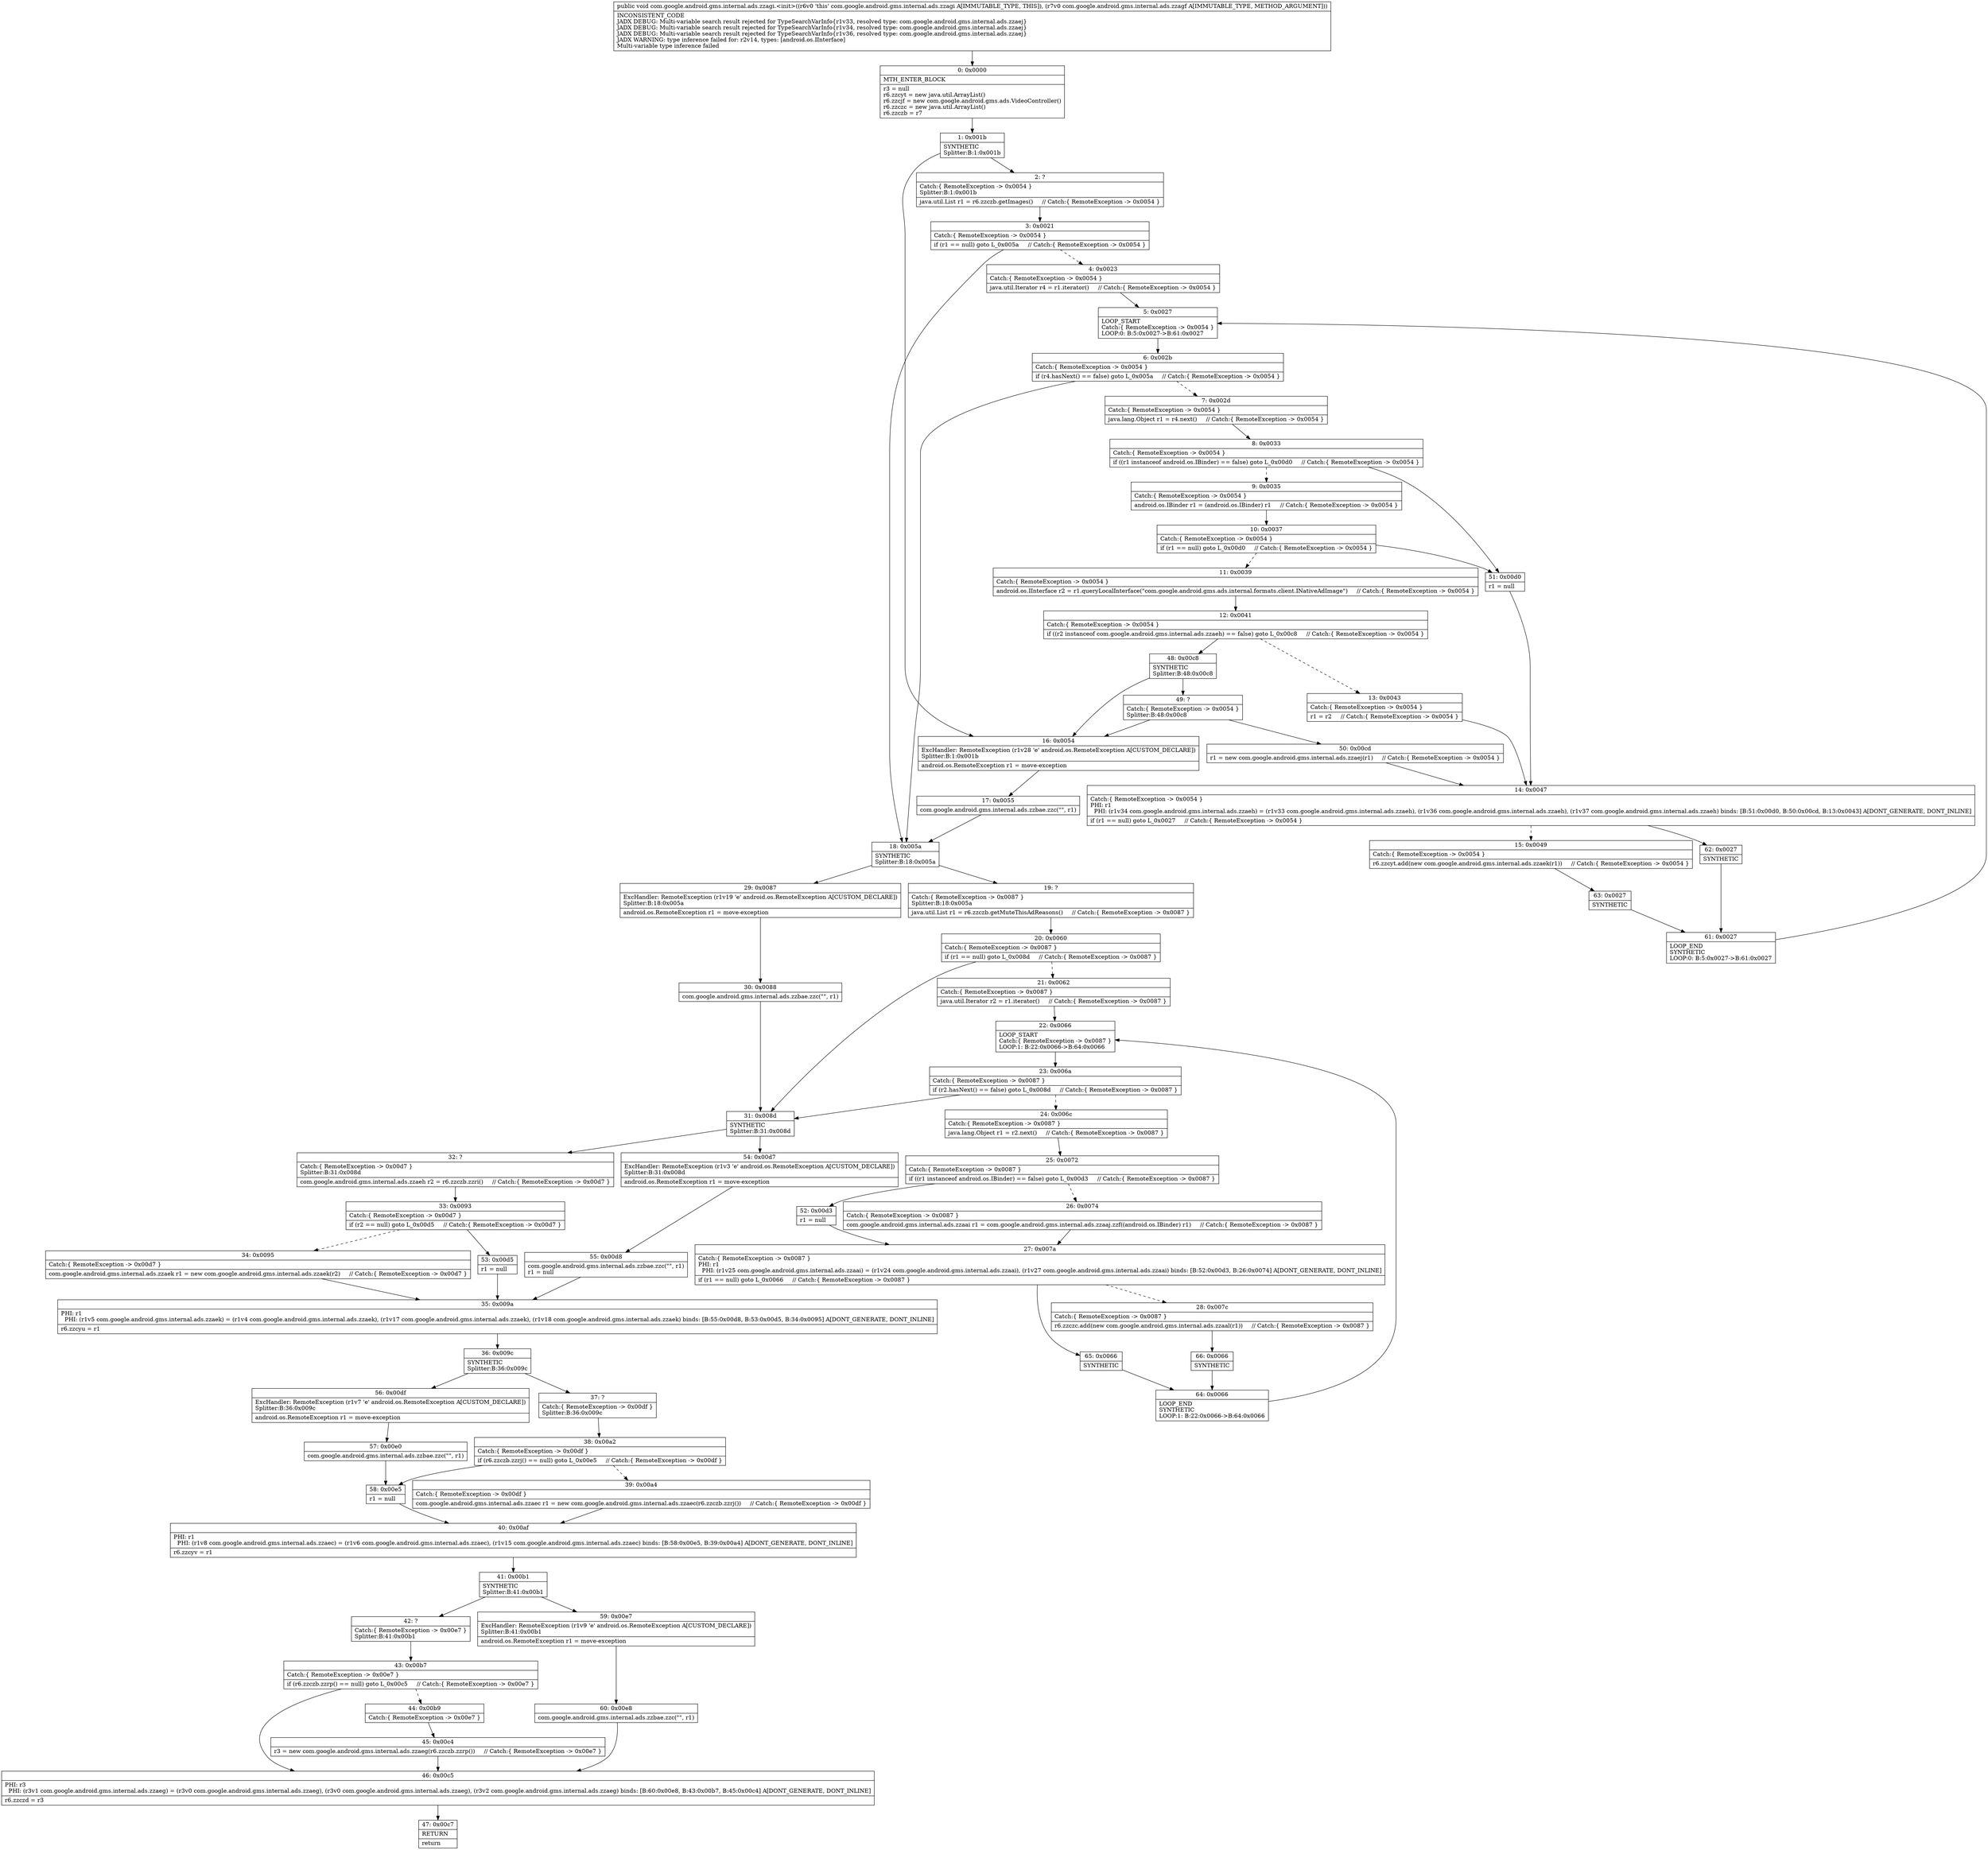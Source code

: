 digraph "CFG forcom.google.android.gms.internal.ads.zzagi.\<init\>(Lcom\/google\/android\/gms\/internal\/ads\/zzagf;)V" {
Node_0 [shape=record,label="{0\:\ 0x0000|MTH_ENTER_BLOCK\l|r3 = null\lr6.zzcyt = new java.util.ArrayList()\lr6.zzcjf = new com.google.android.gms.ads.VideoController()\lr6.zzczc = new java.util.ArrayList()\lr6.zzczb = r7\l}"];
Node_1 [shape=record,label="{1\:\ 0x001b|SYNTHETIC\lSplitter:B:1:0x001b\l}"];
Node_2 [shape=record,label="{2\:\ ?|Catch:\{ RemoteException \-\> 0x0054 \}\lSplitter:B:1:0x001b\l|java.util.List r1 = r6.zzczb.getImages()     \/\/ Catch:\{ RemoteException \-\> 0x0054 \}\l}"];
Node_3 [shape=record,label="{3\:\ 0x0021|Catch:\{ RemoteException \-\> 0x0054 \}\l|if (r1 == null) goto L_0x005a     \/\/ Catch:\{ RemoteException \-\> 0x0054 \}\l}"];
Node_4 [shape=record,label="{4\:\ 0x0023|Catch:\{ RemoteException \-\> 0x0054 \}\l|java.util.Iterator r4 = r1.iterator()     \/\/ Catch:\{ RemoteException \-\> 0x0054 \}\l}"];
Node_5 [shape=record,label="{5\:\ 0x0027|LOOP_START\lCatch:\{ RemoteException \-\> 0x0054 \}\lLOOP:0: B:5:0x0027\-\>B:61:0x0027\l}"];
Node_6 [shape=record,label="{6\:\ 0x002b|Catch:\{ RemoteException \-\> 0x0054 \}\l|if (r4.hasNext() == false) goto L_0x005a     \/\/ Catch:\{ RemoteException \-\> 0x0054 \}\l}"];
Node_7 [shape=record,label="{7\:\ 0x002d|Catch:\{ RemoteException \-\> 0x0054 \}\l|java.lang.Object r1 = r4.next()     \/\/ Catch:\{ RemoteException \-\> 0x0054 \}\l}"];
Node_8 [shape=record,label="{8\:\ 0x0033|Catch:\{ RemoteException \-\> 0x0054 \}\l|if ((r1 instanceof android.os.IBinder) == false) goto L_0x00d0     \/\/ Catch:\{ RemoteException \-\> 0x0054 \}\l}"];
Node_9 [shape=record,label="{9\:\ 0x0035|Catch:\{ RemoteException \-\> 0x0054 \}\l|android.os.IBinder r1 = (android.os.IBinder) r1     \/\/ Catch:\{ RemoteException \-\> 0x0054 \}\l}"];
Node_10 [shape=record,label="{10\:\ 0x0037|Catch:\{ RemoteException \-\> 0x0054 \}\l|if (r1 == null) goto L_0x00d0     \/\/ Catch:\{ RemoteException \-\> 0x0054 \}\l}"];
Node_11 [shape=record,label="{11\:\ 0x0039|Catch:\{ RemoteException \-\> 0x0054 \}\l|android.os.IInterface r2 = r1.queryLocalInterface(\"com.google.android.gms.ads.internal.formats.client.INativeAdImage\")     \/\/ Catch:\{ RemoteException \-\> 0x0054 \}\l}"];
Node_12 [shape=record,label="{12\:\ 0x0041|Catch:\{ RemoteException \-\> 0x0054 \}\l|if ((r2 instanceof com.google.android.gms.internal.ads.zzaeh) == false) goto L_0x00c8     \/\/ Catch:\{ RemoteException \-\> 0x0054 \}\l}"];
Node_13 [shape=record,label="{13\:\ 0x0043|Catch:\{ RemoteException \-\> 0x0054 \}\l|r1 = r2     \/\/ Catch:\{ RemoteException \-\> 0x0054 \}\l}"];
Node_14 [shape=record,label="{14\:\ 0x0047|Catch:\{ RemoteException \-\> 0x0054 \}\lPHI: r1 \l  PHI: (r1v34 com.google.android.gms.internal.ads.zzaeh) = (r1v33 com.google.android.gms.internal.ads.zzaeh), (r1v36 com.google.android.gms.internal.ads.zzaeh), (r1v37 com.google.android.gms.internal.ads.zzaeh) binds: [B:51:0x00d0, B:50:0x00cd, B:13:0x0043] A[DONT_GENERATE, DONT_INLINE]\l|if (r1 == null) goto L_0x0027     \/\/ Catch:\{ RemoteException \-\> 0x0054 \}\l}"];
Node_15 [shape=record,label="{15\:\ 0x0049|Catch:\{ RemoteException \-\> 0x0054 \}\l|r6.zzcyt.add(new com.google.android.gms.internal.ads.zzaek(r1))     \/\/ Catch:\{ RemoteException \-\> 0x0054 \}\l}"];
Node_16 [shape=record,label="{16\:\ 0x0054|ExcHandler: RemoteException (r1v28 'e' android.os.RemoteException A[CUSTOM_DECLARE])\lSplitter:B:1:0x001b\l|android.os.RemoteException r1 = move\-exception\l}"];
Node_17 [shape=record,label="{17\:\ 0x0055|com.google.android.gms.internal.ads.zzbae.zzc(\"\", r1)\l}"];
Node_18 [shape=record,label="{18\:\ 0x005a|SYNTHETIC\lSplitter:B:18:0x005a\l}"];
Node_19 [shape=record,label="{19\:\ ?|Catch:\{ RemoteException \-\> 0x0087 \}\lSplitter:B:18:0x005a\l|java.util.List r1 = r6.zzczb.getMuteThisAdReasons()     \/\/ Catch:\{ RemoteException \-\> 0x0087 \}\l}"];
Node_20 [shape=record,label="{20\:\ 0x0060|Catch:\{ RemoteException \-\> 0x0087 \}\l|if (r1 == null) goto L_0x008d     \/\/ Catch:\{ RemoteException \-\> 0x0087 \}\l}"];
Node_21 [shape=record,label="{21\:\ 0x0062|Catch:\{ RemoteException \-\> 0x0087 \}\l|java.util.Iterator r2 = r1.iterator()     \/\/ Catch:\{ RemoteException \-\> 0x0087 \}\l}"];
Node_22 [shape=record,label="{22\:\ 0x0066|LOOP_START\lCatch:\{ RemoteException \-\> 0x0087 \}\lLOOP:1: B:22:0x0066\-\>B:64:0x0066\l}"];
Node_23 [shape=record,label="{23\:\ 0x006a|Catch:\{ RemoteException \-\> 0x0087 \}\l|if (r2.hasNext() == false) goto L_0x008d     \/\/ Catch:\{ RemoteException \-\> 0x0087 \}\l}"];
Node_24 [shape=record,label="{24\:\ 0x006c|Catch:\{ RemoteException \-\> 0x0087 \}\l|java.lang.Object r1 = r2.next()     \/\/ Catch:\{ RemoteException \-\> 0x0087 \}\l}"];
Node_25 [shape=record,label="{25\:\ 0x0072|Catch:\{ RemoteException \-\> 0x0087 \}\l|if ((r1 instanceof android.os.IBinder) == false) goto L_0x00d3     \/\/ Catch:\{ RemoteException \-\> 0x0087 \}\l}"];
Node_26 [shape=record,label="{26\:\ 0x0074|Catch:\{ RemoteException \-\> 0x0087 \}\l|com.google.android.gms.internal.ads.zzaai r1 = com.google.android.gms.internal.ads.zzaaj.zzf((android.os.IBinder) r1)     \/\/ Catch:\{ RemoteException \-\> 0x0087 \}\l}"];
Node_27 [shape=record,label="{27\:\ 0x007a|Catch:\{ RemoteException \-\> 0x0087 \}\lPHI: r1 \l  PHI: (r1v25 com.google.android.gms.internal.ads.zzaai) = (r1v24 com.google.android.gms.internal.ads.zzaai), (r1v27 com.google.android.gms.internal.ads.zzaai) binds: [B:52:0x00d3, B:26:0x0074] A[DONT_GENERATE, DONT_INLINE]\l|if (r1 == null) goto L_0x0066     \/\/ Catch:\{ RemoteException \-\> 0x0087 \}\l}"];
Node_28 [shape=record,label="{28\:\ 0x007c|Catch:\{ RemoteException \-\> 0x0087 \}\l|r6.zzczc.add(new com.google.android.gms.internal.ads.zzaal(r1))     \/\/ Catch:\{ RemoteException \-\> 0x0087 \}\l}"];
Node_29 [shape=record,label="{29\:\ 0x0087|ExcHandler: RemoteException (r1v19 'e' android.os.RemoteException A[CUSTOM_DECLARE])\lSplitter:B:18:0x005a\l|android.os.RemoteException r1 = move\-exception\l}"];
Node_30 [shape=record,label="{30\:\ 0x0088|com.google.android.gms.internal.ads.zzbae.zzc(\"\", r1)\l}"];
Node_31 [shape=record,label="{31\:\ 0x008d|SYNTHETIC\lSplitter:B:31:0x008d\l}"];
Node_32 [shape=record,label="{32\:\ ?|Catch:\{ RemoteException \-\> 0x00d7 \}\lSplitter:B:31:0x008d\l|com.google.android.gms.internal.ads.zzaeh r2 = r6.zzczb.zzri()     \/\/ Catch:\{ RemoteException \-\> 0x00d7 \}\l}"];
Node_33 [shape=record,label="{33\:\ 0x0093|Catch:\{ RemoteException \-\> 0x00d7 \}\l|if (r2 == null) goto L_0x00d5     \/\/ Catch:\{ RemoteException \-\> 0x00d7 \}\l}"];
Node_34 [shape=record,label="{34\:\ 0x0095|Catch:\{ RemoteException \-\> 0x00d7 \}\l|com.google.android.gms.internal.ads.zzaek r1 = new com.google.android.gms.internal.ads.zzaek(r2)     \/\/ Catch:\{ RemoteException \-\> 0x00d7 \}\l}"];
Node_35 [shape=record,label="{35\:\ 0x009a|PHI: r1 \l  PHI: (r1v5 com.google.android.gms.internal.ads.zzaek) = (r1v4 com.google.android.gms.internal.ads.zzaek), (r1v17 com.google.android.gms.internal.ads.zzaek), (r1v18 com.google.android.gms.internal.ads.zzaek) binds: [B:55:0x00d8, B:53:0x00d5, B:34:0x0095] A[DONT_GENERATE, DONT_INLINE]\l|r6.zzcyu = r1\l}"];
Node_36 [shape=record,label="{36\:\ 0x009c|SYNTHETIC\lSplitter:B:36:0x009c\l}"];
Node_37 [shape=record,label="{37\:\ ?|Catch:\{ RemoteException \-\> 0x00df \}\lSplitter:B:36:0x009c\l}"];
Node_38 [shape=record,label="{38\:\ 0x00a2|Catch:\{ RemoteException \-\> 0x00df \}\l|if (r6.zzczb.zzrj() == null) goto L_0x00e5     \/\/ Catch:\{ RemoteException \-\> 0x00df \}\l}"];
Node_39 [shape=record,label="{39\:\ 0x00a4|Catch:\{ RemoteException \-\> 0x00df \}\l|com.google.android.gms.internal.ads.zzaec r1 = new com.google.android.gms.internal.ads.zzaec(r6.zzczb.zzrj())     \/\/ Catch:\{ RemoteException \-\> 0x00df \}\l}"];
Node_40 [shape=record,label="{40\:\ 0x00af|PHI: r1 \l  PHI: (r1v8 com.google.android.gms.internal.ads.zzaec) = (r1v6 com.google.android.gms.internal.ads.zzaec), (r1v15 com.google.android.gms.internal.ads.zzaec) binds: [B:58:0x00e5, B:39:0x00a4] A[DONT_GENERATE, DONT_INLINE]\l|r6.zzcyv = r1\l}"];
Node_41 [shape=record,label="{41\:\ 0x00b1|SYNTHETIC\lSplitter:B:41:0x00b1\l}"];
Node_42 [shape=record,label="{42\:\ ?|Catch:\{ RemoteException \-\> 0x00e7 \}\lSplitter:B:41:0x00b1\l}"];
Node_43 [shape=record,label="{43\:\ 0x00b7|Catch:\{ RemoteException \-\> 0x00e7 \}\l|if (r6.zzczb.zzrp() == null) goto L_0x00c5     \/\/ Catch:\{ RemoteException \-\> 0x00e7 \}\l}"];
Node_44 [shape=record,label="{44\:\ 0x00b9|Catch:\{ RemoteException \-\> 0x00e7 \}\l}"];
Node_45 [shape=record,label="{45\:\ 0x00c4|r3 = new com.google.android.gms.internal.ads.zzaeg(r6.zzczb.zzrp())     \/\/ Catch:\{ RemoteException \-\> 0x00e7 \}\l}"];
Node_46 [shape=record,label="{46\:\ 0x00c5|PHI: r3 \l  PHI: (r3v1 com.google.android.gms.internal.ads.zzaeg) = (r3v0 com.google.android.gms.internal.ads.zzaeg), (r3v0 com.google.android.gms.internal.ads.zzaeg), (r3v2 com.google.android.gms.internal.ads.zzaeg) binds: [B:60:0x00e8, B:43:0x00b7, B:45:0x00c4] A[DONT_GENERATE, DONT_INLINE]\l|r6.zzczd = r3\l}"];
Node_47 [shape=record,label="{47\:\ 0x00c7|RETURN\l|return\l}"];
Node_48 [shape=record,label="{48\:\ 0x00c8|SYNTHETIC\lSplitter:B:48:0x00c8\l}"];
Node_49 [shape=record,label="{49\:\ ?|Catch:\{ RemoteException \-\> 0x0054 \}\lSplitter:B:48:0x00c8\l}"];
Node_50 [shape=record,label="{50\:\ 0x00cd|r1 = new com.google.android.gms.internal.ads.zzaej(r1)     \/\/ Catch:\{ RemoteException \-\> 0x0054 \}\l}"];
Node_51 [shape=record,label="{51\:\ 0x00d0|r1 = null\l}"];
Node_52 [shape=record,label="{52\:\ 0x00d3|r1 = null\l}"];
Node_53 [shape=record,label="{53\:\ 0x00d5|r1 = null\l}"];
Node_54 [shape=record,label="{54\:\ 0x00d7|ExcHandler: RemoteException (r1v3 'e' android.os.RemoteException A[CUSTOM_DECLARE])\lSplitter:B:31:0x008d\l|android.os.RemoteException r1 = move\-exception\l}"];
Node_55 [shape=record,label="{55\:\ 0x00d8|com.google.android.gms.internal.ads.zzbae.zzc(\"\", r1)\lr1 = null\l}"];
Node_56 [shape=record,label="{56\:\ 0x00df|ExcHandler: RemoteException (r1v7 'e' android.os.RemoteException A[CUSTOM_DECLARE])\lSplitter:B:36:0x009c\l|android.os.RemoteException r1 = move\-exception\l}"];
Node_57 [shape=record,label="{57\:\ 0x00e0|com.google.android.gms.internal.ads.zzbae.zzc(\"\", r1)\l}"];
Node_58 [shape=record,label="{58\:\ 0x00e5|r1 = null\l}"];
Node_59 [shape=record,label="{59\:\ 0x00e7|ExcHandler: RemoteException (r1v9 'e' android.os.RemoteException A[CUSTOM_DECLARE])\lSplitter:B:41:0x00b1\l|android.os.RemoteException r1 = move\-exception\l}"];
Node_60 [shape=record,label="{60\:\ 0x00e8|com.google.android.gms.internal.ads.zzbae.zzc(\"\", r1)\l}"];
Node_61 [shape=record,label="{61\:\ 0x0027|LOOP_END\lSYNTHETIC\lLOOP:0: B:5:0x0027\-\>B:61:0x0027\l}"];
Node_62 [shape=record,label="{62\:\ 0x0027|SYNTHETIC\l}"];
Node_63 [shape=record,label="{63\:\ 0x0027|SYNTHETIC\l}"];
Node_64 [shape=record,label="{64\:\ 0x0066|LOOP_END\lSYNTHETIC\lLOOP:1: B:22:0x0066\-\>B:64:0x0066\l}"];
Node_65 [shape=record,label="{65\:\ 0x0066|SYNTHETIC\l}"];
Node_66 [shape=record,label="{66\:\ 0x0066|SYNTHETIC\l}"];
MethodNode[shape=record,label="{public void com.google.android.gms.internal.ads.zzagi.\<init\>((r6v0 'this' com.google.android.gms.internal.ads.zzagi A[IMMUTABLE_TYPE, THIS]), (r7v0 com.google.android.gms.internal.ads.zzagf A[IMMUTABLE_TYPE, METHOD_ARGUMENT]))  | INCONSISTENT_CODE\lJADX DEBUG: Multi\-variable search result rejected for TypeSearchVarInfo\{r1v33, resolved type: com.google.android.gms.internal.ads.zzaej\}\lJADX DEBUG: Multi\-variable search result rejected for TypeSearchVarInfo\{r1v34, resolved type: com.google.android.gms.internal.ads.zzaej\}\lJADX DEBUG: Multi\-variable search result rejected for TypeSearchVarInfo\{r1v36, resolved type: com.google.android.gms.internal.ads.zzaej\}\lJADX WARNING: type inference failed for: r2v14, types: [android.os.IInterface]\lMulti\-variable type inference failed\l}"];
MethodNode -> Node_0;
Node_0 -> Node_1;
Node_1 -> Node_2;
Node_1 -> Node_16;
Node_2 -> Node_3;
Node_3 -> Node_4[style=dashed];
Node_3 -> Node_18;
Node_4 -> Node_5;
Node_5 -> Node_6;
Node_6 -> Node_7[style=dashed];
Node_6 -> Node_18;
Node_7 -> Node_8;
Node_8 -> Node_9[style=dashed];
Node_8 -> Node_51;
Node_9 -> Node_10;
Node_10 -> Node_11[style=dashed];
Node_10 -> Node_51;
Node_11 -> Node_12;
Node_12 -> Node_13[style=dashed];
Node_12 -> Node_48;
Node_13 -> Node_14;
Node_14 -> Node_15[style=dashed];
Node_14 -> Node_62;
Node_15 -> Node_63;
Node_16 -> Node_17;
Node_17 -> Node_18;
Node_18 -> Node_19;
Node_18 -> Node_29;
Node_19 -> Node_20;
Node_20 -> Node_21[style=dashed];
Node_20 -> Node_31;
Node_21 -> Node_22;
Node_22 -> Node_23;
Node_23 -> Node_24[style=dashed];
Node_23 -> Node_31;
Node_24 -> Node_25;
Node_25 -> Node_26[style=dashed];
Node_25 -> Node_52;
Node_26 -> Node_27;
Node_27 -> Node_28[style=dashed];
Node_27 -> Node_65;
Node_28 -> Node_66;
Node_29 -> Node_30;
Node_30 -> Node_31;
Node_31 -> Node_32;
Node_31 -> Node_54;
Node_32 -> Node_33;
Node_33 -> Node_34[style=dashed];
Node_33 -> Node_53;
Node_34 -> Node_35;
Node_35 -> Node_36;
Node_36 -> Node_37;
Node_36 -> Node_56;
Node_37 -> Node_38;
Node_38 -> Node_39[style=dashed];
Node_38 -> Node_58;
Node_39 -> Node_40;
Node_40 -> Node_41;
Node_41 -> Node_42;
Node_41 -> Node_59;
Node_42 -> Node_43;
Node_43 -> Node_44[style=dashed];
Node_43 -> Node_46;
Node_44 -> Node_45;
Node_45 -> Node_46;
Node_46 -> Node_47;
Node_48 -> Node_49;
Node_48 -> Node_16;
Node_49 -> Node_50;
Node_49 -> Node_16;
Node_50 -> Node_14;
Node_51 -> Node_14;
Node_52 -> Node_27;
Node_53 -> Node_35;
Node_54 -> Node_55;
Node_55 -> Node_35;
Node_56 -> Node_57;
Node_57 -> Node_58;
Node_58 -> Node_40;
Node_59 -> Node_60;
Node_60 -> Node_46;
Node_61 -> Node_5;
Node_62 -> Node_61;
Node_63 -> Node_61;
Node_64 -> Node_22;
Node_65 -> Node_64;
Node_66 -> Node_64;
}

